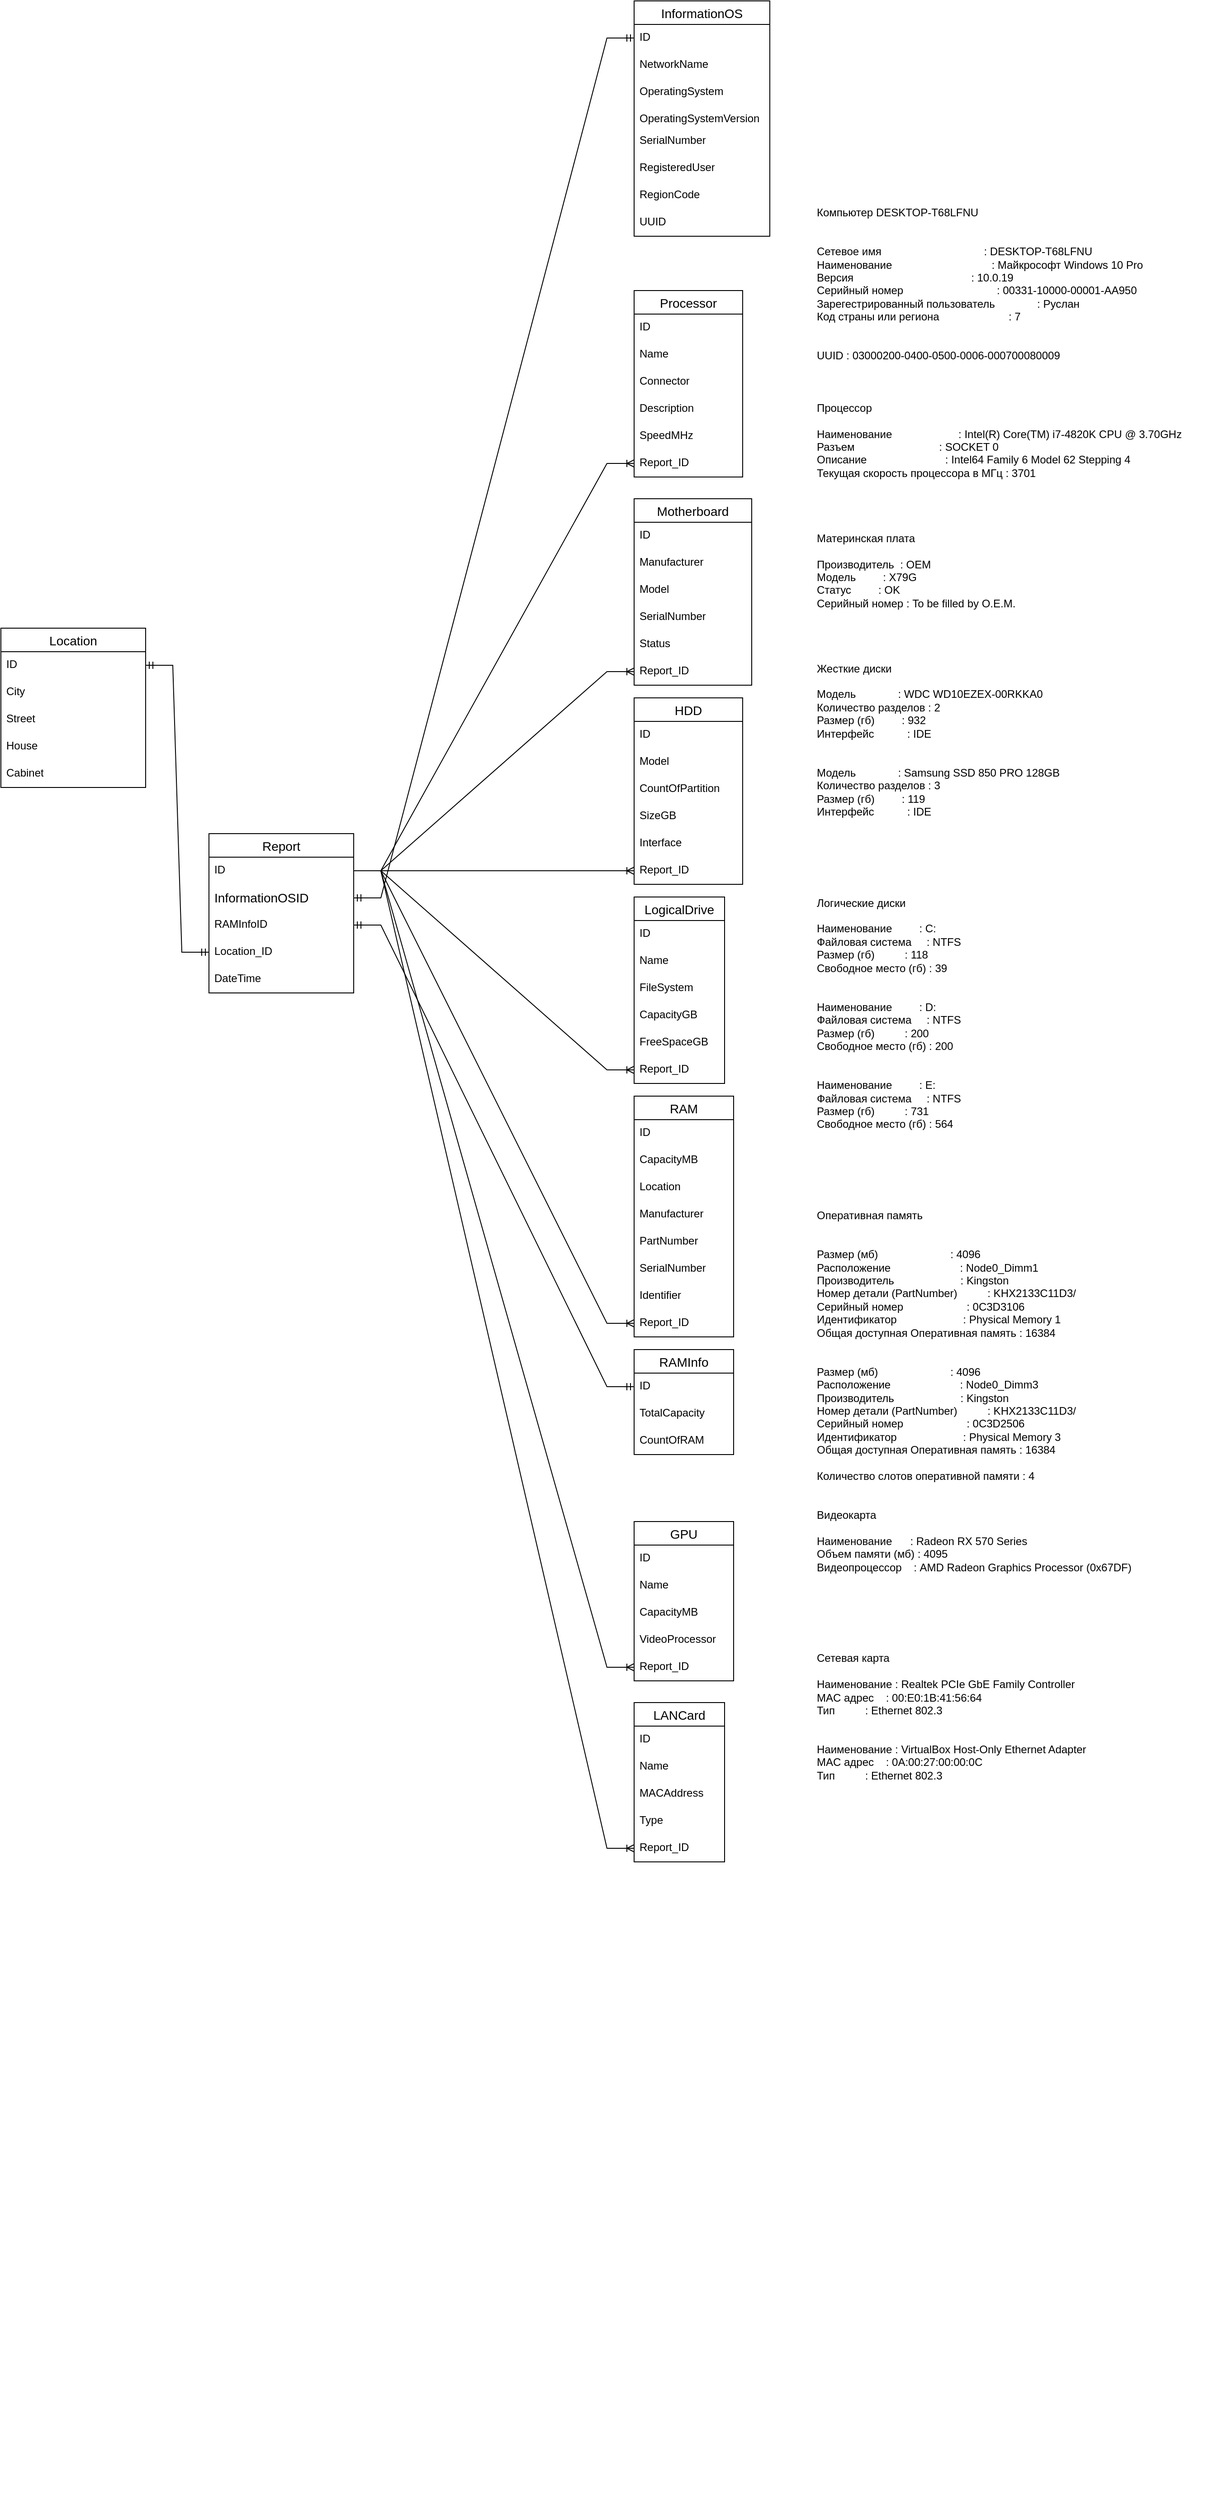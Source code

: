 <mxfile version="24.2.7" type="device">
  <diagram name="Страница — 1" id="kDy2P4g3t0cvJlOZyXp9">
    <mxGraphModel dx="2482" dy="918" grid="1" gridSize="10" guides="1" tooltips="1" connect="1" arrows="1" fold="1" page="1" pageScale="1" pageWidth="827" pageHeight="1169" math="0" shadow="0">
      <root>
        <mxCell id="0" />
        <mxCell id="1" parent="0" />
        <mxCell id="bKri6onNMNBy27MQ5fvs-16" value="Компьютер DESKTOP-T68LFNU&#xa;&#xa;&#xa;Сетевое имя                                  : DESKTOP-T68LFNU&#xa;Наименование                                 : Майкрософт Windows 10 Pro&#xa;Версия                                       : 10.0.19&#xa;Серийный номер                               : 00331-10000-00001-AA950&#xa;Зарегестрированный пользователь              : Руслан&#xa;Код страны или региона                       : 7&#xa;&#xa;&#xa;UUID : 03000200-0400-0500-0006-000700080009&#xa;&#xa;&#xa;&#xa;Процессор&#xa;&#xa;Наименование                      : Intel(R) Core(TM) i7-4820K CPU @ 3.70GHz&#xa;Разъем                            : SOCKET 0&#xa;Описание                          : Intel64 Family 6 Model 62 Stepping 4&#xa;Текущая скорость процессора в МГц : 3701&#xa;&#xa;&#xa;&#xa;&#xa;Материнская плата&#xa;&#xa;Производитель  : OEM&#xa;Модель         : X79G&#xa;Статус         : OK&#xa;Серийный номер : To be filled by O.E.M.&#xa;&#xa;&#xa;&#xa;&#xa;Жесткие диски&#xa;&#xa;Модель              : WDC WD10EZEX-00RKKA0&#xa;Количество разделов : 2&#xa;Размер (гб)         : 932&#xa;Интерфейс           : IDE&#xa;&#xa;&#xa;Модель              : Samsung SSD 850 PRO 128GB&#xa;Количество разделов : 3&#xa;Размер (гб)         : 119&#xa;Интерфейс           : IDE&#xa;&#xa;&#xa;&#xa;&#xa;&#xa;&#xa;Логические диски&#xa;&#xa;Наименование         : C:&#xa;Файловая система     : NTFS&#xa;Размер (гб)          : 118&#xa;Свободное место (гб) : 39&#xa;&#xa;&#xa;Наименование         : D:&#xa;Файловая система     : NTFS&#xa;Размер (гб)          : 200&#xa;Свободное место (гб) : 200&#xa;&#xa;&#xa;Наименование         : E:&#xa;Файловая система     : NTFS&#xa;Размер (гб)          : 731&#xa;Свободное место (гб) : 564&#xa;&#xa;&#xa;&#xa;&#xa;&#xa;&#xa;Оперативная память&#xa;&#xa;&#xa;Размер (мб)                        : 4096&#xa;Расположение                       : Node0_Dimm1&#xa;Производитель                      : Kingston          &#xa;Номер детали (PartNumber)          : KHX2133C11D3/&#xa;Серийный номер                     : 0C3D3106    &#xa;Идентификатор                      : Physical Memory 1&#xa;Общая доступная Оперативная память : 16384&#xa;&#xa;&#xa;Размер (мб)                        : 4096&#xa;Расположение                       : Node0_Dimm3&#xa;Производитель                      : Kingston          &#xa;Номер детали (PartNumber)          : KHX2133C11D3/&#xa;Серийный номер                     : 0C3D2506    &#xa;Идентификатор                      : Physical Memory 3&#xa;Общая доступная Оперативная память : 16384&#xa;&#xa;Количество слотов оперативной памяти : 4&#xa;&#xa;&#xa;Видеокарта&#xa;&#xa;Наименование      : Radeon RX 570 Series&#xa;Объем памяти (мб) : 4095&#xa;Видеопроцессор    : AMD Radeon Graphics Processor (0x67DF)&#xa;&#xa;&#xa;&#xa;&#xa;&#xa;&#xa;Сетевая карта&#xa;&#xa;Наименование : Realtek PCIe GbE Family Controller&#xa;MAC адрес    : 00:E0:1B:41:56:64&#xa;Тип          : Ethernet 802.3&#xa;&#xa;&#xa;Наименование : VirtualBox Host-Only Ethernet Adapter&#xa;MAC адрес    : 0A:00:27:00:00:0C&#xa;Тип          : Ethernet 802.3" style="text;whiteSpace=wrap;" parent="1" vertex="1">
          <mxGeometry x="200" y="520" width="450" height="2540" as="geometry" />
        </mxCell>
        <mxCell id="bKri6onNMNBy27MQ5fvs-151" value="Report" style="swimlane;fontStyle=0;childLayout=stackLayout;horizontal=1;startSize=26;horizontalStack=0;resizeParent=1;resizeParentMax=0;resizeLast=0;collapsible=1;marginBottom=0;align=center;fontSize=14;" parent="1" vertex="1">
          <mxGeometry x="-470" y="1220" width="160" height="176" as="geometry" />
        </mxCell>
        <mxCell id="bKri6onNMNBy27MQ5fvs-165" value="ID" style="text;strokeColor=none;fillColor=none;spacingLeft=4;spacingRight=4;overflow=hidden;rotatable=0;points=[[0,0.5],[1,0.5]];portConstraint=eastwest;fontSize=12;whiteSpace=wrap;html=1;" parent="bKri6onNMNBy27MQ5fvs-151" vertex="1">
          <mxGeometry y="26" width="160" height="30" as="geometry" />
        </mxCell>
        <mxCell id="bKri6onNMNBy27MQ5fvs-152" value="&lt;span style=&quot;font-size: 14px; text-align: center; text-wrap: nowrap;&quot;&gt;InformationOSID&lt;/span&gt;" style="text;strokeColor=none;fillColor=none;spacingLeft=4;spacingRight=4;overflow=hidden;rotatable=0;points=[[0,0.5],[1,0.5]];portConstraint=eastwest;fontSize=12;whiteSpace=wrap;html=1;" parent="bKri6onNMNBy27MQ5fvs-151" vertex="1">
          <mxGeometry y="56" width="160" height="30" as="geometry" />
        </mxCell>
        <mxCell id="Y1SeXxsEnwyHXWdt9bxx-8" value="RAMInfoID" style="text;strokeColor=none;fillColor=none;spacingLeft=4;spacingRight=4;overflow=hidden;rotatable=0;points=[[0,0.5],[1,0.5]];portConstraint=eastwest;fontSize=12;whiteSpace=wrap;html=1;" vertex="1" parent="bKri6onNMNBy27MQ5fvs-151">
          <mxGeometry y="86" width="160" height="30" as="geometry" />
        </mxCell>
        <mxCell id="Y1SeXxsEnwyHXWdt9bxx-38" value="Location_ID" style="text;strokeColor=none;fillColor=none;spacingLeft=4;spacingRight=4;overflow=hidden;rotatable=0;points=[[0,0.5],[1,0.5]];portConstraint=eastwest;fontSize=12;whiteSpace=wrap;html=1;" vertex="1" parent="bKri6onNMNBy27MQ5fvs-151">
          <mxGeometry y="116" width="160" height="30" as="geometry" />
        </mxCell>
        <mxCell id="Y1SeXxsEnwyHXWdt9bxx-2" value="DateTime" style="text;strokeColor=none;fillColor=none;spacingLeft=4;spacingRight=4;overflow=hidden;rotatable=0;points=[[0,0.5],[1,0.5]];portConstraint=eastwest;fontSize=12;whiteSpace=wrap;html=1;" vertex="1" parent="bKri6onNMNBy27MQ5fvs-151">
          <mxGeometry y="146" width="160" height="30" as="geometry" />
        </mxCell>
        <mxCell id="bKri6onNMNBy27MQ5fvs-163" value="" style="edgeStyle=entityRelationEdgeStyle;fontSize=12;html=1;endArrow=ERmandOne;startArrow=ERmandOne;rounded=0;" parent="1" source="bKri6onNMNBy27MQ5fvs-152" target="bKri6onNMNBy27MQ5fvs-91" edge="1">
          <mxGeometry width="100" height="100" relative="1" as="geometry">
            <mxPoint x="-190" y="991" as="sourcePoint" />
            <mxPoint x="20" y="931" as="targetPoint" />
          </mxGeometry>
        </mxCell>
        <mxCell id="bKri6onNMNBy27MQ5fvs-56" value="InformationOS" style="swimlane;fontStyle=0;childLayout=stackLayout;horizontal=1;startSize=26;horizontalStack=0;resizeParent=1;resizeParentMax=0;resizeLast=0;collapsible=1;marginBottom=0;align=center;fontSize=14;" parent="1" vertex="1">
          <mxGeometry y="300" width="150" height="260" as="geometry" />
        </mxCell>
        <mxCell id="bKri6onNMNBy27MQ5fvs-91" value="ID&amp;nbsp;" style="text;strokeColor=none;fillColor=none;spacingLeft=4;spacingRight=4;overflow=hidden;rotatable=0;points=[[0,0.5],[1,0.5]];portConstraint=eastwest;fontSize=12;whiteSpace=wrap;html=1;" parent="bKri6onNMNBy27MQ5fvs-56" vertex="1">
          <mxGeometry y="26" width="150" height="30" as="geometry" />
        </mxCell>
        <mxCell id="bKri6onNMNBy27MQ5fvs-57" value="NetworkName&amp;nbsp;" style="text;strokeColor=none;fillColor=none;spacingLeft=4;spacingRight=4;overflow=hidden;rotatable=0;points=[[0,0.5],[1,0.5]];portConstraint=eastwest;fontSize=12;whiteSpace=wrap;html=1;" parent="bKri6onNMNBy27MQ5fvs-56" vertex="1">
          <mxGeometry y="56" width="150" height="30" as="geometry" />
        </mxCell>
        <mxCell id="bKri6onNMNBy27MQ5fvs-58" value="OperatingSystem&amp;nbsp;" style="text;strokeColor=none;fillColor=none;spacingLeft=4;spacingRight=4;overflow=hidden;rotatable=0;points=[[0,0.5],[1,0.5]];portConstraint=eastwest;fontSize=12;whiteSpace=wrap;html=1;" parent="bKri6onNMNBy27MQ5fvs-56" vertex="1">
          <mxGeometry y="86" width="150" height="30" as="geometry" />
        </mxCell>
        <mxCell id="bKri6onNMNBy27MQ5fvs-59" value="OperatingSystemVersion" style="text;strokeColor=none;fillColor=none;spacingLeft=4;spacingRight=4;overflow=hidden;rotatable=0;points=[[0,0.5],[1,0.5]];portConstraint=eastwest;fontSize=12;whiteSpace=wrap;html=1;" parent="bKri6onNMNBy27MQ5fvs-56" vertex="1">
          <mxGeometry y="116" width="150" height="24" as="geometry" />
        </mxCell>
        <mxCell id="bKri6onNMNBy27MQ5fvs-62" value="SerialNumber" style="text;strokeColor=none;fillColor=none;spacingLeft=4;spacingRight=4;overflow=hidden;rotatable=0;points=[[0,0.5],[1,0.5]];portConstraint=eastwest;fontSize=12;whiteSpace=wrap;html=1;" parent="bKri6onNMNBy27MQ5fvs-56" vertex="1">
          <mxGeometry y="140" width="150" height="30" as="geometry" />
        </mxCell>
        <mxCell id="bKri6onNMNBy27MQ5fvs-63" value="RegisteredUser" style="text;strokeColor=none;fillColor=none;spacingLeft=4;spacingRight=4;overflow=hidden;rotatable=0;points=[[0,0.5],[1,0.5]];portConstraint=eastwest;fontSize=12;whiteSpace=wrap;html=1;" parent="bKri6onNMNBy27MQ5fvs-56" vertex="1">
          <mxGeometry y="170" width="150" height="30" as="geometry" />
        </mxCell>
        <mxCell id="bKri6onNMNBy27MQ5fvs-64" value="RegionCode" style="text;strokeColor=none;fillColor=none;spacingLeft=4;spacingRight=4;overflow=hidden;rotatable=0;points=[[0,0.5],[1,0.5]];portConstraint=eastwest;fontSize=12;whiteSpace=wrap;html=1;" parent="bKri6onNMNBy27MQ5fvs-56" vertex="1">
          <mxGeometry y="200" width="150" height="30" as="geometry" />
        </mxCell>
        <mxCell id="bKri6onNMNBy27MQ5fvs-65" value="UUID" style="text;strokeColor=none;fillColor=none;spacingLeft=4;spacingRight=4;overflow=hidden;rotatable=0;points=[[0,0.5],[1,0.5]];portConstraint=eastwest;fontSize=12;whiteSpace=wrap;html=1;" parent="bKri6onNMNBy27MQ5fvs-56" vertex="1">
          <mxGeometry y="230" width="150" height="30" as="geometry" />
        </mxCell>
        <mxCell id="bKri6onNMNBy27MQ5fvs-66" value="Processor" style="swimlane;fontStyle=0;childLayout=stackLayout;horizontal=1;startSize=26;horizontalStack=0;resizeParent=1;resizeParentMax=0;resizeLast=0;collapsible=1;marginBottom=0;align=center;fontSize=14;" parent="1" vertex="1">
          <mxGeometry y="620" width="120" height="206" as="geometry" />
        </mxCell>
        <mxCell id="bKri6onNMNBy27MQ5fvs-86" value="ID&amp;nbsp;" style="text;strokeColor=none;fillColor=none;spacingLeft=4;spacingRight=4;overflow=hidden;rotatable=0;points=[[0,0.5],[1,0.5]];portConstraint=eastwest;fontSize=12;whiteSpace=wrap;html=1;" parent="bKri6onNMNBy27MQ5fvs-66" vertex="1">
          <mxGeometry y="26" width="120" height="30" as="geometry" />
        </mxCell>
        <mxCell id="bKri6onNMNBy27MQ5fvs-67" value="Name" style="text;strokeColor=none;fillColor=none;spacingLeft=4;spacingRight=4;overflow=hidden;rotatable=0;points=[[0,0.5],[1,0.5]];portConstraint=eastwest;fontSize=12;whiteSpace=wrap;html=1;" parent="bKri6onNMNBy27MQ5fvs-66" vertex="1">
          <mxGeometry y="56" width="120" height="30" as="geometry" />
        </mxCell>
        <mxCell id="bKri6onNMNBy27MQ5fvs-68" value="Connector" style="text;strokeColor=none;fillColor=none;spacingLeft=4;spacingRight=4;overflow=hidden;rotatable=0;points=[[0,0.5],[1,0.5]];portConstraint=eastwest;fontSize=12;whiteSpace=wrap;html=1;" parent="bKri6onNMNBy27MQ5fvs-66" vertex="1">
          <mxGeometry y="86" width="120" height="30" as="geometry" />
        </mxCell>
        <mxCell id="bKri6onNMNBy27MQ5fvs-69" value="Description" style="text;strokeColor=none;fillColor=none;spacingLeft=4;spacingRight=4;overflow=hidden;rotatable=0;points=[[0,0.5],[1,0.5]];portConstraint=eastwest;fontSize=12;whiteSpace=wrap;html=1;" parent="bKri6onNMNBy27MQ5fvs-66" vertex="1">
          <mxGeometry y="116" width="120" height="30" as="geometry" />
        </mxCell>
        <mxCell id="bKri6onNMNBy27MQ5fvs-70" value="SpeedMHz" style="text;strokeColor=none;fillColor=none;spacingLeft=4;spacingRight=4;overflow=hidden;rotatable=0;points=[[0,0.5],[1,0.5]];portConstraint=eastwest;fontSize=12;whiteSpace=wrap;html=1;" parent="bKri6onNMNBy27MQ5fvs-66" vertex="1">
          <mxGeometry y="146" width="120" height="30" as="geometry" />
        </mxCell>
        <mxCell id="Y1SeXxsEnwyHXWdt9bxx-18" value="Report_ID" style="text;strokeColor=none;fillColor=none;spacingLeft=4;spacingRight=4;overflow=hidden;rotatable=0;points=[[0,0.5],[1,0.5]];portConstraint=eastwest;fontSize=12;whiteSpace=wrap;html=1;" vertex="1" parent="bKri6onNMNBy27MQ5fvs-66">
          <mxGeometry y="176" width="120" height="30" as="geometry" />
        </mxCell>
        <mxCell id="bKri6onNMNBy27MQ5fvs-71" value="Motherboard" style="swimlane;fontStyle=0;childLayout=stackLayout;horizontal=1;startSize=26;horizontalStack=0;resizeParent=1;resizeParentMax=0;resizeLast=0;collapsible=1;marginBottom=0;align=center;fontSize=14;" parent="1" vertex="1">
          <mxGeometry y="850" width="130" height="206" as="geometry" />
        </mxCell>
        <mxCell id="bKri6onNMNBy27MQ5fvs-92" value="ID&amp;nbsp;" style="text;strokeColor=none;fillColor=none;spacingLeft=4;spacingRight=4;overflow=hidden;rotatable=0;points=[[0,0.5],[1,0.5]];portConstraint=eastwest;fontSize=12;whiteSpace=wrap;html=1;" parent="bKri6onNMNBy27MQ5fvs-71" vertex="1">
          <mxGeometry y="26" width="130" height="30" as="geometry" />
        </mxCell>
        <mxCell id="bKri6onNMNBy27MQ5fvs-72" value="Manufacturer" style="text;strokeColor=none;fillColor=none;spacingLeft=4;spacingRight=4;overflow=hidden;rotatable=0;points=[[0,0.5],[1,0.5]];portConstraint=eastwest;fontSize=12;whiteSpace=wrap;html=1;" parent="bKri6onNMNBy27MQ5fvs-71" vertex="1">
          <mxGeometry y="56" width="130" height="30" as="geometry" />
        </mxCell>
        <mxCell id="bKri6onNMNBy27MQ5fvs-73" value="Model" style="text;strokeColor=none;fillColor=none;spacingLeft=4;spacingRight=4;overflow=hidden;rotatable=0;points=[[0,0.5],[1,0.5]];portConstraint=eastwest;fontSize=12;whiteSpace=wrap;html=1;" parent="bKri6onNMNBy27MQ5fvs-71" vertex="1">
          <mxGeometry y="86" width="130" height="30" as="geometry" />
        </mxCell>
        <mxCell id="bKri6onNMNBy27MQ5fvs-74" value="SerialNumber" style="text;strokeColor=none;fillColor=none;spacingLeft=4;spacingRight=4;overflow=hidden;rotatable=0;points=[[0,0.5],[1,0.5]];portConstraint=eastwest;fontSize=12;whiteSpace=wrap;html=1;" parent="bKri6onNMNBy27MQ5fvs-71" vertex="1">
          <mxGeometry y="116" width="130" height="30" as="geometry" />
        </mxCell>
        <mxCell id="bKri6onNMNBy27MQ5fvs-80" value="Status" style="text;strokeColor=none;fillColor=none;spacingLeft=4;spacingRight=4;overflow=hidden;rotatable=0;points=[[0,0.5],[1,0.5]];portConstraint=eastwest;fontSize=12;whiteSpace=wrap;html=1;" parent="bKri6onNMNBy27MQ5fvs-71" vertex="1">
          <mxGeometry y="146" width="130" height="30" as="geometry" />
        </mxCell>
        <mxCell id="Y1SeXxsEnwyHXWdt9bxx-17" value="Report_ID" style="text;strokeColor=none;fillColor=none;spacingLeft=4;spacingRight=4;overflow=hidden;rotatable=0;points=[[0,0.5],[1,0.5]];portConstraint=eastwest;fontSize=12;whiteSpace=wrap;html=1;" vertex="1" parent="bKri6onNMNBy27MQ5fvs-71">
          <mxGeometry y="176" width="130" height="30" as="geometry" />
        </mxCell>
        <mxCell id="bKri6onNMNBy27MQ5fvs-75" value="HDD" style="swimlane;fontStyle=0;childLayout=stackLayout;horizontal=1;startSize=26;horizontalStack=0;resizeParent=1;resizeParentMax=0;resizeLast=0;collapsible=1;marginBottom=0;align=center;fontSize=14;" parent="1" vertex="1">
          <mxGeometry y="1070" width="120" height="206" as="geometry" />
        </mxCell>
        <mxCell id="bKri6onNMNBy27MQ5fvs-81" value="ID&amp;nbsp;" style="text;strokeColor=none;fillColor=none;spacingLeft=4;spacingRight=4;overflow=hidden;rotatable=0;points=[[0,0.5],[1,0.5]];portConstraint=eastwest;fontSize=12;whiteSpace=wrap;html=1;" parent="bKri6onNMNBy27MQ5fvs-75" vertex="1">
          <mxGeometry y="26" width="120" height="30" as="geometry" />
        </mxCell>
        <mxCell id="bKri6onNMNBy27MQ5fvs-76" value="Model" style="text;strokeColor=none;fillColor=none;spacingLeft=4;spacingRight=4;overflow=hidden;rotatable=0;points=[[0,0.5],[1,0.5]];portConstraint=eastwest;fontSize=12;whiteSpace=wrap;html=1;" parent="bKri6onNMNBy27MQ5fvs-75" vertex="1">
          <mxGeometry y="56" width="120" height="30" as="geometry" />
        </mxCell>
        <mxCell id="bKri6onNMNBy27MQ5fvs-77" value="CountOfPartition" style="text;strokeColor=none;fillColor=none;spacingLeft=4;spacingRight=4;overflow=hidden;rotatable=0;points=[[0,0.5],[1,0.5]];portConstraint=eastwest;fontSize=12;whiteSpace=wrap;html=1;" parent="bKri6onNMNBy27MQ5fvs-75" vertex="1">
          <mxGeometry y="86" width="120" height="30" as="geometry" />
        </mxCell>
        <mxCell id="bKri6onNMNBy27MQ5fvs-78" value="SizeGB" style="text;strokeColor=none;fillColor=none;spacingLeft=4;spacingRight=4;overflow=hidden;rotatable=0;points=[[0,0.5],[1,0.5]];portConstraint=eastwest;fontSize=12;whiteSpace=wrap;html=1;" parent="bKri6onNMNBy27MQ5fvs-75" vertex="1">
          <mxGeometry y="116" width="120" height="30" as="geometry" />
        </mxCell>
        <mxCell id="bKri6onNMNBy27MQ5fvs-79" value="Interface" style="text;strokeColor=none;fillColor=none;spacingLeft=4;spacingRight=4;overflow=hidden;rotatable=0;points=[[0,0.5],[1,0.5]];portConstraint=eastwest;fontSize=12;whiteSpace=wrap;html=1;" parent="bKri6onNMNBy27MQ5fvs-75" vertex="1">
          <mxGeometry y="146" width="120" height="30" as="geometry" />
        </mxCell>
        <mxCell id="Y1SeXxsEnwyHXWdt9bxx-16" value="Report_ID" style="text;strokeColor=none;fillColor=none;spacingLeft=4;spacingRight=4;overflow=hidden;rotatable=0;points=[[0,0.5],[1,0.5]];portConstraint=eastwest;fontSize=12;whiteSpace=wrap;html=1;" vertex="1" parent="bKri6onNMNBy27MQ5fvs-75">
          <mxGeometry y="176" width="120" height="30" as="geometry" />
        </mxCell>
        <mxCell id="bKri6onNMNBy27MQ5fvs-94" value="LogicalDrive" style="swimlane;fontStyle=0;childLayout=stackLayout;horizontal=1;startSize=26;horizontalStack=0;resizeParent=1;resizeParentMax=0;resizeLast=0;collapsible=1;marginBottom=0;align=center;fontSize=14;" parent="1" vertex="1">
          <mxGeometry y="1290" width="100" height="206" as="geometry" />
        </mxCell>
        <mxCell id="bKri6onNMNBy27MQ5fvs-99" value="ID&amp;nbsp;" style="text;strokeColor=none;fillColor=none;spacingLeft=4;spacingRight=4;overflow=hidden;rotatable=0;points=[[0,0.5],[1,0.5]];portConstraint=eastwest;fontSize=12;whiteSpace=wrap;html=1;" parent="bKri6onNMNBy27MQ5fvs-94" vertex="1">
          <mxGeometry y="26" width="100" height="30" as="geometry" />
        </mxCell>
        <mxCell id="bKri6onNMNBy27MQ5fvs-95" value="Name" style="text;strokeColor=none;fillColor=none;spacingLeft=4;spacingRight=4;overflow=hidden;rotatable=0;points=[[0,0.5],[1,0.5]];portConstraint=eastwest;fontSize=12;whiteSpace=wrap;html=1;" parent="bKri6onNMNBy27MQ5fvs-94" vertex="1">
          <mxGeometry y="56" width="100" height="30" as="geometry" />
        </mxCell>
        <mxCell id="bKri6onNMNBy27MQ5fvs-96" value="FileSystem" style="text;strokeColor=none;fillColor=none;spacingLeft=4;spacingRight=4;overflow=hidden;rotatable=0;points=[[0,0.5],[1,0.5]];portConstraint=eastwest;fontSize=12;whiteSpace=wrap;html=1;" parent="bKri6onNMNBy27MQ5fvs-94" vertex="1">
          <mxGeometry y="86" width="100" height="30" as="geometry" />
        </mxCell>
        <mxCell id="bKri6onNMNBy27MQ5fvs-97" value="CapacityGB" style="text;strokeColor=none;fillColor=none;spacingLeft=4;spacingRight=4;overflow=hidden;rotatable=0;points=[[0,0.5],[1,0.5]];portConstraint=eastwest;fontSize=12;whiteSpace=wrap;html=1;" parent="bKri6onNMNBy27MQ5fvs-94" vertex="1">
          <mxGeometry y="116" width="100" height="30" as="geometry" />
        </mxCell>
        <mxCell id="bKri6onNMNBy27MQ5fvs-98" value="FreeSpaceGB" style="text;strokeColor=none;fillColor=none;spacingLeft=4;spacingRight=4;overflow=hidden;rotatable=0;points=[[0,0.5],[1,0.5]];portConstraint=eastwest;fontSize=12;whiteSpace=wrap;html=1;" parent="bKri6onNMNBy27MQ5fvs-94" vertex="1">
          <mxGeometry y="146" width="100" height="30" as="geometry" />
        </mxCell>
        <mxCell id="Y1SeXxsEnwyHXWdt9bxx-15" value="Report_ID" style="text;strokeColor=none;fillColor=none;spacingLeft=4;spacingRight=4;overflow=hidden;rotatable=0;points=[[0,0.5],[1,0.5]];portConstraint=eastwest;fontSize=12;whiteSpace=wrap;html=1;" vertex="1" parent="bKri6onNMNBy27MQ5fvs-94">
          <mxGeometry y="176" width="100" height="30" as="geometry" />
        </mxCell>
        <mxCell id="bKri6onNMNBy27MQ5fvs-105" value="RAM" style="swimlane;fontStyle=0;childLayout=stackLayout;horizontal=1;startSize=26;horizontalStack=0;resizeParent=1;resizeParentMax=0;resizeLast=0;collapsible=1;marginBottom=0;align=center;fontSize=14;" parent="1" vertex="1">
          <mxGeometry y="1510" width="110" height="266" as="geometry" />
        </mxCell>
        <mxCell id="bKri6onNMNBy27MQ5fvs-123" value="ID&amp;nbsp;" style="text;strokeColor=none;fillColor=none;spacingLeft=4;spacingRight=4;overflow=hidden;rotatable=0;points=[[0,0.5],[1,0.5]];portConstraint=eastwest;fontSize=12;whiteSpace=wrap;html=1;" parent="bKri6onNMNBy27MQ5fvs-105" vertex="1">
          <mxGeometry y="26" width="110" height="30" as="geometry" />
        </mxCell>
        <mxCell id="bKri6onNMNBy27MQ5fvs-106" value="CapacityMB" style="text;strokeColor=none;fillColor=none;spacingLeft=4;spacingRight=4;overflow=hidden;rotatable=0;points=[[0,0.5],[1,0.5]];portConstraint=eastwest;fontSize=12;whiteSpace=wrap;html=1;" parent="bKri6onNMNBy27MQ5fvs-105" vertex="1">
          <mxGeometry y="56" width="110" height="30" as="geometry" />
        </mxCell>
        <mxCell id="bKri6onNMNBy27MQ5fvs-107" value="Location" style="text;strokeColor=none;fillColor=none;spacingLeft=4;spacingRight=4;overflow=hidden;rotatable=0;points=[[0,0.5],[1,0.5]];portConstraint=eastwest;fontSize=12;whiteSpace=wrap;html=1;" parent="bKri6onNMNBy27MQ5fvs-105" vertex="1">
          <mxGeometry y="86" width="110" height="30" as="geometry" />
        </mxCell>
        <mxCell id="bKri6onNMNBy27MQ5fvs-114" value="Manufacturer" style="text;strokeColor=none;fillColor=none;spacingLeft=4;spacingRight=4;overflow=hidden;rotatable=0;points=[[0,0.5],[1,0.5]];portConstraint=eastwest;fontSize=12;whiteSpace=wrap;html=1;" parent="bKri6onNMNBy27MQ5fvs-105" vertex="1">
          <mxGeometry y="116" width="110" height="30" as="geometry" />
        </mxCell>
        <mxCell id="bKri6onNMNBy27MQ5fvs-113" value="PartNumber" style="text;strokeColor=none;fillColor=none;spacingLeft=4;spacingRight=4;overflow=hidden;rotatable=0;points=[[0,0.5],[1,0.5]];portConstraint=eastwest;fontSize=12;whiteSpace=wrap;html=1;" parent="bKri6onNMNBy27MQ5fvs-105" vertex="1">
          <mxGeometry y="146" width="110" height="30" as="geometry" />
        </mxCell>
        <mxCell id="bKri6onNMNBy27MQ5fvs-115" value="SerialNumber" style="text;strokeColor=none;fillColor=none;spacingLeft=4;spacingRight=4;overflow=hidden;rotatable=0;points=[[0,0.5],[1,0.5]];portConstraint=eastwest;fontSize=12;whiteSpace=wrap;html=1;" parent="bKri6onNMNBy27MQ5fvs-105" vertex="1">
          <mxGeometry y="176" width="110" height="30" as="geometry" />
        </mxCell>
        <mxCell id="bKri6onNMNBy27MQ5fvs-116" value="Identifier" style="text;strokeColor=none;fillColor=none;spacingLeft=4;spacingRight=4;overflow=hidden;rotatable=0;points=[[0,0.5],[1,0.5]];portConstraint=eastwest;fontSize=12;whiteSpace=wrap;html=1;" parent="bKri6onNMNBy27MQ5fvs-105" vertex="1">
          <mxGeometry y="206" width="110" height="30" as="geometry" />
        </mxCell>
        <mxCell id="Y1SeXxsEnwyHXWdt9bxx-14" value="Report_ID" style="text;strokeColor=none;fillColor=none;spacingLeft=4;spacingRight=4;overflow=hidden;rotatable=0;points=[[0,0.5],[1,0.5]];portConstraint=eastwest;fontSize=12;whiteSpace=wrap;html=1;" vertex="1" parent="bKri6onNMNBy27MQ5fvs-105">
          <mxGeometry y="236" width="110" height="30" as="geometry" />
        </mxCell>
        <mxCell id="bKri6onNMNBy27MQ5fvs-119" value="GPU" style="swimlane;fontStyle=0;childLayout=stackLayout;horizontal=1;startSize=26;horizontalStack=0;resizeParent=1;resizeParentMax=0;resizeLast=0;collapsible=1;marginBottom=0;align=center;fontSize=14;" parent="1" vertex="1">
          <mxGeometry y="1980" width="110" height="176" as="geometry" />
        </mxCell>
        <mxCell id="bKri6onNMNBy27MQ5fvs-124" value="ID&amp;nbsp;" style="text;strokeColor=none;fillColor=none;spacingLeft=4;spacingRight=4;overflow=hidden;rotatable=0;points=[[0,0.5],[1,0.5]];portConstraint=eastwest;fontSize=12;whiteSpace=wrap;html=1;" parent="bKri6onNMNBy27MQ5fvs-119" vertex="1">
          <mxGeometry y="26" width="110" height="30" as="geometry" />
        </mxCell>
        <mxCell id="bKri6onNMNBy27MQ5fvs-120" value="Name" style="text;strokeColor=none;fillColor=none;spacingLeft=4;spacingRight=4;overflow=hidden;rotatable=0;points=[[0,0.5],[1,0.5]];portConstraint=eastwest;fontSize=12;whiteSpace=wrap;html=1;" parent="bKri6onNMNBy27MQ5fvs-119" vertex="1">
          <mxGeometry y="56" width="110" height="30" as="geometry" />
        </mxCell>
        <mxCell id="bKri6onNMNBy27MQ5fvs-121" value="CapacityMB" style="text;strokeColor=none;fillColor=none;spacingLeft=4;spacingRight=4;overflow=hidden;rotatable=0;points=[[0,0.5],[1,0.5]];portConstraint=eastwest;fontSize=12;whiteSpace=wrap;html=1;" parent="bKri6onNMNBy27MQ5fvs-119" vertex="1">
          <mxGeometry y="86" width="110" height="30" as="geometry" />
        </mxCell>
        <mxCell id="bKri6onNMNBy27MQ5fvs-122" value="VideoProcessor" style="text;strokeColor=none;fillColor=none;spacingLeft=4;spacingRight=4;overflow=hidden;rotatable=0;points=[[0,0.5],[1,0.5]];portConstraint=eastwest;fontSize=12;whiteSpace=wrap;html=1;" parent="bKri6onNMNBy27MQ5fvs-119" vertex="1">
          <mxGeometry y="116" width="110" height="30" as="geometry" />
        </mxCell>
        <mxCell id="Y1SeXxsEnwyHXWdt9bxx-12" value="Report_ID" style="text;strokeColor=none;fillColor=none;spacingLeft=4;spacingRight=4;overflow=hidden;rotatable=0;points=[[0,0.5],[1,0.5]];portConstraint=eastwest;fontSize=12;whiteSpace=wrap;html=1;" vertex="1" parent="bKri6onNMNBy27MQ5fvs-119">
          <mxGeometry y="146" width="110" height="30" as="geometry" />
        </mxCell>
        <mxCell id="bKri6onNMNBy27MQ5fvs-131" value="LANCard" style="swimlane;fontStyle=0;childLayout=stackLayout;horizontal=1;startSize=26;horizontalStack=0;resizeParent=1;resizeParentMax=0;resizeLast=0;collapsible=1;marginBottom=0;align=center;fontSize=14;" parent="1" vertex="1">
          <mxGeometry y="2180" width="100" height="176" as="geometry" />
        </mxCell>
        <mxCell id="bKri6onNMNBy27MQ5fvs-135" value="ID&amp;nbsp;" style="text;strokeColor=none;fillColor=none;spacingLeft=4;spacingRight=4;overflow=hidden;rotatable=0;points=[[0,0.5],[1,0.5]];portConstraint=eastwest;fontSize=12;whiteSpace=wrap;html=1;" parent="bKri6onNMNBy27MQ5fvs-131" vertex="1">
          <mxGeometry y="26" width="100" height="30" as="geometry" />
        </mxCell>
        <mxCell id="bKri6onNMNBy27MQ5fvs-132" value="Name" style="text;strokeColor=none;fillColor=none;spacingLeft=4;spacingRight=4;overflow=hidden;rotatable=0;points=[[0,0.5],[1,0.5]];portConstraint=eastwest;fontSize=12;whiteSpace=wrap;html=1;" parent="bKri6onNMNBy27MQ5fvs-131" vertex="1">
          <mxGeometry y="56" width="100" height="30" as="geometry" />
        </mxCell>
        <mxCell id="bKri6onNMNBy27MQ5fvs-133" value="MACAddress" style="text;strokeColor=none;fillColor=none;spacingLeft=4;spacingRight=4;overflow=hidden;rotatable=0;points=[[0,0.5],[1,0.5]];portConstraint=eastwest;fontSize=12;whiteSpace=wrap;html=1;" parent="bKri6onNMNBy27MQ5fvs-131" vertex="1">
          <mxGeometry y="86" width="100" height="30" as="geometry" />
        </mxCell>
        <mxCell id="bKri6onNMNBy27MQ5fvs-134" value="Type" style="text;strokeColor=none;fillColor=none;spacingLeft=4;spacingRight=4;overflow=hidden;rotatable=0;points=[[0,0.5],[1,0.5]];portConstraint=eastwest;fontSize=12;whiteSpace=wrap;html=1;" parent="bKri6onNMNBy27MQ5fvs-131" vertex="1">
          <mxGeometry y="116" width="100" height="30" as="geometry" />
        </mxCell>
        <mxCell id="Y1SeXxsEnwyHXWdt9bxx-11" value="Report_ID" style="text;strokeColor=none;fillColor=none;spacingLeft=4;spacingRight=4;overflow=hidden;rotatable=0;points=[[0,0.5],[1,0.5]];portConstraint=eastwest;fontSize=12;whiteSpace=wrap;html=1;" vertex="1" parent="bKri6onNMNBy27MQ5fvs-131">
          <mxGeometry y="146" width="100" height="30" as="geometry" />
        </mxCell>
        <mxCell id="Y1SeXxsEnwyHXWdt9bxx-3" value="RAMInfo" style="swimlane;fontStyle=0;childLayout=stackLayout;horizontal=1;startSize=26;horizontalStack=0;resizeParent=1;resizeParentMax=0;resizeLast=0;collapsible=1;marginBottom=0;align=center;fontSize=14;" vertex="1" parent="1">
          <mxGeometry y="1790" width="110" height="116" as="geometry" />
        </mxCell>
        <mxCell id="Y1SeXxsEnwyHXWdt9bxx-4" value="ID&amp;nbsp;" style="text;strokeColor=none;fillColor=none;spacingLeft=4;spacingRight=4;overflow=hidden;rotatable=0;points=[[0,0.5],[1,0.5]];portConstraint=eastwest;fontSize=12;whiteSpace=wrap;html=1;" vertex="1" parent="Y1SeXxsEnwyHXWdt9bxx-3">
          <mxGeometry y="26" width="110" height="30" as="geometry" />
        </mxCell>
        <mxCell id="Y1SeXxsEnwyHXWdt9bxx-5" value="TotalCapacity" style="text;strokeColor=none;fillColor=none;spacingLeft=4;spacingRight=4;overflow=hidden;rotatable=0;points=[[0,0.5],[1,0.5]];portConstraint=eastwest;fontSize=12;whiteSpace=wrap;html=1;" vertex="1" parent="Y1SeXxsEnwyHXWdt9bxx-3">
          <mxGeometry y="56" width="110" height="30" as="geometry" />
        </mxCell>
        <mxCell id="Y1SeXxsEnwyHXWdt9bxx-6" value="CountOfRAM" style="text;strokeColor=none;fillColor=none;spacingLeft=4;spacingRight=4;overflow=hidden;rotatable=0;points=[[0,0.5],[1,0.5]];portConstraint=eastwest;fontSize=12;whiteSpace=wrap;html=1;" vertex="1" parent="Y1SeXxsEnwyHXWdt9bxx-3">
          <mxGeometry y="86" width="110" height="30" as="geometry" />
        </mxCell>
        <mxCell id="Y1SeXxsEnwyHXWdt9bxx-10" value="" style="edgeStyle=entityRelationEdgeStyle;fontSize=12;html=1;endArrow=ERmandOne;startArrow=ERmandOne;rounded=0;" edge="1" parent="1" source="Y1SeXxsEnwyHXWdt9bxx-8" target="Y1SeXxsEnwyHXWdt9bxx-4">
          <mxGeometry width="100" height="100" relative="1" as="geometry">
            <mxPoint x="-320" y="1730" as="sourcePoint" />
            <mxPoint x="-110" y="1220" as="targetPoint" />
          </mxGeometry>
        </mxCell>
        <mxCell id="Y1SeXxsEnwyHXWdt9bxx-21" value="" style="edgeStyle=entityRelationEdgeStyle;fontSize=12;html=1;endArrow=ERoneToMany;rounded=0;" edge="1" parent="1" source="bKri6onNMNBy27MQ5fvs-165" target="Y1SeXxsEnwyHXWdt9bxx-18">
          <mxGeometry width="100" height="100" relative="1" as="geometry">
            <mxPoint x="-160" y="1620" as="sourcePoint" />
            <mxPoint x="-60" y="1520" as="targetPoint" />
          </mxGeometry>
        </mxCell>
        <mxCell id="Y1SeXxsEnwyHXWdt9bxx-22" value="" style="edgeStyle=entityRelationEdgeStyle;fontSize=12;html=1;endArrow=ERoneToMany;rounded=0;" edge="1" parent="1" source="bKri6onNMNBy27MQ5fvs-165" target="Y1SeXxsEnwyHXWdt9bxx-16">
          <mxGeometry width="100" height="100" relative="1" as="geometry">
            <mxPoint x="-190" y="931" as="sourcePoint" />
            <mxPoint x="10" y="831" as="targetPoint" />
          </mxGeometry>
        </mxCell>
        <mxCell id="Y1SeXxsEnwyHXWdt9bxx-24" value="" style="edgeStyle=entityRelationEdgeStyle;fontSize=12;html=1;endArrow=ERoneToMany;rounded=0;" edge="1" parent="1" source="bKri6onNMNBy27MQ5fvs-165" target="Y1SeXxsEnwyHXWdt9bxx-17">
          <mxGeometry width="100" height="100" relative="1" as="geometry">
            <mxPoint x="-170" y="951" as="sourcePoint" />
            <mxPoint x="30" y="851" as="targetPoint" />
          </mxGeometry>
        </mxCell>
        <mxCell id="Y1SeXxsEnwyHXWdt9bxx-25" value="" style="edgeStyle=entityRelationEdgeStyle;fontSize=12;html=1;endArrow=ERoneToMany;rounded=0;" edge="1" parent="1" source="bKri6onNMNBy27MQ5fvs-165" target="Y1SeXxsEnwyHXWdt9bxx-15">
          <mxGeometry width="100" height="100" relative="1" as="geometry">
            <mxPoint x="-360" y="941" as="sourcePoint" />
            <mxPoint x="10" y="1271" as="targetPoint" />
          </mxGeometry>
        </mxCell>
        <mxCell id="Y1SeXxsEnwyHXWdt9bxx-26" value="" style="edgeStyle=entityRelationEdgeStyle;fontSize=12;html=1;endArrow=ERoneToMany;rounded=0;" edge="1" parent="1" source="bKri6onNMNBy27MQ5fvs-165" target="Y1SeXxsEnwyHXWdt9bxx-14">
          <mxGeometry width="100" height="100" relative="1" as="geometry">
            <mxPoint x="-360" y="941" as="sourcePoint" />
            <mxPoint x="10" y="1491" as="targetPoint" />
          </mxGeometry>
        </mxCell>
        <mxCell id="Y1SeXxsEnwyHXWdt9bxx-28" value="" style="edgeStyle=entityRelationEdgeStyle;fontSize=12;html=1;endArrow=ERoneToMany;rounded=0;" edge="1" parent="1" source="bKri6onNMNBy27MQ5fvs-165" target="Y1SeXxsEnwyHXWdt9bxx-12">
          <mxGeometry width="100" height="100" relative="1" as="geometry">
            <mxPoint x="-350" y="951" as="sourcePoint" />
            <mxPoint x="20" y="1781" as="targetPoint" />
          </mxGeometry>
        </mxCell>
        <mxCell id="Y1SeXxsEnwyHXWdt9bxx-29" value="" style="edgeStyle=entityRelationEdgeStyle;fontSize=12;html=1;endArrow=ERoneToMany;rounded=0;" edge="1" parent="1" source="bKri6onNMNBy27MQ5fvs-165" target="Y1SeXxsEnwyHXWdt9bxx-11">
          <mxGeometry width="100" height="100" relative="1" as="geometry">
            <mxPoint x="-340" y="961" as="sourcePoint" />
            <mxPoint x="30" y="1791" as="targetPoint" />
          </mxGeometry>
        </mxCell>
        <mxCell id="Y1SeXxsEnwyHXWdt9bxx-32" value="Location" style="swimlane;fontStyle=0;childLayout=stackLayout;horizontal=1;startSize=26;horizontalStack=0;resizeParent=1;resizeParentMax=0;resizeLast=0;collapsible=1;marginBottom=0;align=center;fontSize=14;" vertex="1" parent="1">
          <mxGeometry x="-700" y="993" width="160" height="176" as="geometry" />
        </mxCell>
        <mxCell id="Y1SeXxsEnwyHXWdt9bxx-37" value="ID" style="text;strokeColor=none;fillColor=none;spacingLeft=4;spacingRight=4;overflow=hidden;rotatable=0;points=[[0,0.5],[1,0.5]];portConstraint=eastwest;fontSize=12;whiteSpace=wrap;html=1;" vertex="1" parent="Y1SeXxsEnwyHXWdt9bxx-32">
          <mxGeometry y="26" width="160" height="30" as="geometry" />
        </mxCell>
        <mxCell id="Y1SeXxsEnwyHXWdt9bxx-33" value="City" style="text;strokeColor=none;fillColor=none;spacingLeft=4;spacingRight=4;overflow=hidden;rotatable=0;points=[[0,0.5],[1,0.5]];portConstraint=eastwest;fontSize=12;whiteSpace=wrap;html=1;" vertex="1" parent="Y1SeXxsEnwyHXWdt9bxx-32">
          <mxGeometry y="56" width="160" height="30" as="geometry" />
        </mxCell>
        <mxCell id="Y1SeXxsEnwyHXWdt9bxx-34" value="Street" style="text;strokeColor=none;fillColor=none;spacingLeft=4;spacingRight=4;overflow=hidden;rotatable=0;points=[[0,0.5],[1,0.5]];portConstraint=eastwest;fontSize=12;whiteSpace=wrap;html=1;" vertex="1" parent="Y1SeXxsEnwyHXWdt9bxx-32">
          <mxGeometry y="86" width="160" height="30" as="geometry" />
        </mxCell>
        <mxCell id="Y1SeXxsEnwyHXWdt9bxx-35" value="House" style="text;strokeColor=none;fillColor=none;spacingLeft=4;spacingRight=4;overflow=hidden;rotatable=0;points=[[0,0.5],[1,0.5]];portConstraint=eastwest;fontSize=12;whiteSpace=wrap;html=1;" vertex="1" parent="Y1SeXxsEnwyHXWdt9bxx-32">
          <mxGeometry y="116" width="160" height="30" as="geometry" />
        </mxCell>
        <mxCell id="Y1SeXxsEnwyHXWdt9bxx-36" value="Cabinet" style="text;strokeColor=none;fillColor=none;spacingLeft=4;spacingRight=4;overflow=hidden;rotatable=0;points=[[0,0.5],[1,0.5]];portConstraint=eastwest;fontSize=12;whiteSpace=wrap;html=1;" vertex="1" parent="Y1SeXxsEnwyHXWdt9bxx-32">
          <mxGeometry y="146" width="160" height="30" as="geometry" />
        </mxCell>
        <mxCell id="Y1SeXxsEnwyHXWdt9bxx-39" value="" style="edgeStyle=entityRelationEdgeStyle;fontSize=12;html=1;endArrow=ERmandOne;startArrow=ERmandOne;rounded=0;" edge="1" parent="1" source="Y1SeXxsEnwyHXWdt9bxx-38" target="Y1SeXxsEnwyHXWdt9bxx-37">
          <mxGeometry width="100" height="100" relative="1" as="geometry">
            <mxPoint x="-240" y="1270" as="sourcePoint" />
            <mxPoint x="-140" y="1170" as="targetPoint" />
          </mxGeometry>
        </mxCell>
      </root>
    </mxGraphModel>
  </diagram>
</mxfile>
